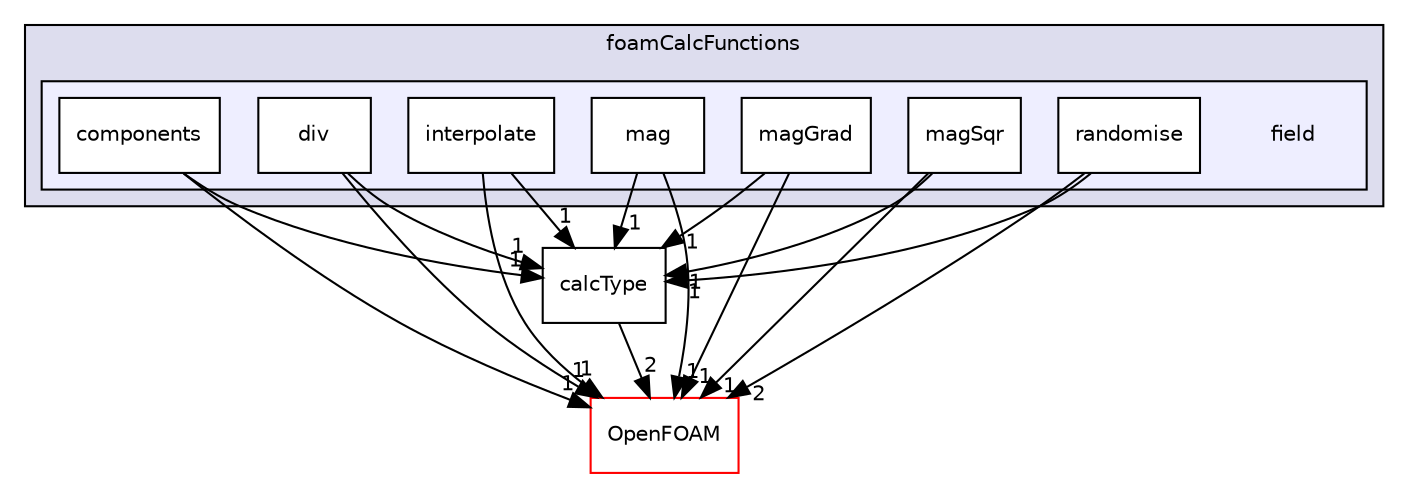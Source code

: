digraph "src/postProcessing/foamCalcFunctions/field" {
  bgcolor=transparent;
  compound=true
  node [ fontsize="10", fontname="Helvetica"];
  edge [ labelfontsize="10", labelfontname="Helvetica"];
  subgraph clusterdir_e8edcdfe104a2a1ceea328e2145ca73e {
    graph [ bgcolor="#ddddee", pencolor="black", label="foamCalcFunctions" fontname="Helvetica", fontsize="10", URL="dir_e8edcdfe104a2a1ceea328e2145ca73e.html"]
  subgraph clusterdir_bfcb018a42f8a829ae9e479a66188d55 {
    graph [ bgcolor="#eeeeff", pencolor="black", label="" URL="dir_bfcb018a42f8a829ae9e479a66188d55.html"];
    dir_bfcb018a42f8a829ae9e479a66188d55 [shape=plaintext label="field"];
    dir_5f42a4d46308a6517778934779b723da [shape=box label="components" color="black" fillcolor="white" style="filled" URL="dir_5f42a4d46308a6517778934779b723da.html"];
    dir_c6ce3610cc58b8ed61010f3b22494ac0 [shape=box label="div" color="black" fillcolor="white" style="filled" URL="dir_c6ce3610cc58b8ed61010f3b22494ac0.html"];
    dir_3ef7eaf484849f51b9c4f1076719d17b [shape=box label="interpolate" color="black" fillcolor="white" style="filled" URL="dir_3ef7eaf484849f51b9c4f1076719d17b.html"];
    dir_cc7e32ab66a60df50dcd8712ed8cd7cf [shape=box label="mag" color="black" fillcolor="white" style="filled" URL="dir_cc7e32ab66a60df50dcd8712ed8cd7cf.html"];
    dir_bae163c868176cad6783a0178d58c7e0 [shape=box label="magGrad" color="black" fillcolor="white" style="filled" URL="dir_bae163c868176cad6783a0178d58c7e0.html"];
    dir_30c3e4a73e6c9f065c2ae54beee819e7 [shape=box label="magSqr" color="black" fillcolor="white" style="filled" URL="dir_30c3e4a73e6c9f065c2ae54beee819e7.html"];
    dir_b3079051bd095a02590c3a0b5c976e09 [shape=box label="randomise" color="black" fillcolor="white" style="filled" URL="dir_b3079051bd095a02590c3a0b5c976e09.html"];
  }
  }
  dir_c5473ff19b20e6ec4dfe5c310b3778a8 [shape=box label="OpenFOAM" color="red" URL="dir_c5473ff19b20e6ec4dfe5c310b3778a8.html"];
  dir_8cc17f8dfc78ec3c29315950341ce9ca [shape=box label="calcType" URL="dir_8cc17f8dfc78ec3c29315950341ce9ca.html"];
  dir_3ef7eaf484849f51b9c4f1076719d17b->dir_c5473ff19b20e6ec4dfe5c310b3778a8 [headlabel="1", labeldistance=1.5 headhref="dir_002444_001887.html"];
  dir_3ef7eaf484849f51b9c4f1076719d17b->dir_8cc17f8dfc78ec3c29315950341ce9ca [headlabel="1", labeldistance=1.5 headhref="dir_002444_002440.html"];
  dir_bae163c868176cad6783a0178d58c7e0->dir_c5473ff19b20e6ec4dfe5c310b3778a8 [headlabel="1", labeldistance=1.5 headhref="dir_002446_001887.html"];
  dir_bae163c868176cad6783a0178d58c7e0->dir_8cc17f8dfc78ec3c29315950341ce9ca [headlabel="1", labeldistance=1.5 headhref="dir_002446_002440.html"];
  dir_30c3e4a73e6c9f065c2ae54beee819e7->dir_c5473ff19b20e6ec4dfe5c310b3778a8 [headlabel="1", labeldistance=1.5 headhref="dir_002447_001887.html"];
  dir_30c3e4a73e6c9f065c2ae54beee819e7->dir_8cc17f8dfc78ec3c29315950341ce9ca [headlabel="1", labeldistance=1.5 headhref="dir_002447_002440.html"];
  dir_cc7e32ab66a60df50dcd8712ed8cd7cf->dir_c5473ff19b20e6ec4dfe5c310b3778a8 [headlabel="1", labeldistance=1.5 headhref="dir_002445_001887.html"];
  dir_cc7e32ab66a60df50dcd8712ed8cd7cf->dir_8cc17f8dfc78ec3c29315950341ce9ca [headlabel="1", labeldistance=1.5 headhref="dir_002445_002440.html"];
  dir_b3079051bd095a02590c3a0b5c976e09->dir_c5473ff19b20e6ec4dfe5c310b3778a8 [headlabel="2", labeldistance=1.5 headhref="dir_002448_001887.html"];
  dir_b3079051bd095a02590c3a0b5c976e09->dir_8cc17f8dfc78ec3c29315950341ce9ca [headlabel="1", labeldistance=1.5 headhref="dir_002448_002440.html"];
  dir_c6ce3610cc58b8ed61010f3b22494ac0->dir_c5473ff19b20e6ec4dfe5c310b3778a8 [headlabel="1", labeldistance=1.5 headhref="dir_002443_001887.html"];
  dir_c6ce3610cc58b8ed61010f3b22494ac0->dir_8cc17f8dfc78ec3c29315950341ce9ca [headlabel="1", labeldistance=1.5 headhref="dir_002443_002440.html"];
  dir_5f42a4d46308a6517778934779b723da->dir_c5473ff19b20e6ec4dfe5c310b3778a8 [headlabel="1", labeldistance=1.5 headhref="dir_002442_001887.html"];
  dir_5f42a4d46308a6517778934779b723da->dir_8cc17f8dfc78ec3c29315950341ce9ca [headlabel="1", labeldistance=1.5 headhref="dir_002442_002440.html"];
  dir_8cc17f8dfc78ec3c29315950341ce9ca->dir_c5473ff19b20e6ec4dfe5c310b3778a8 [headlabel="2", labeldistance=1.5 headhref="dir_002440_001887.html"];
}
